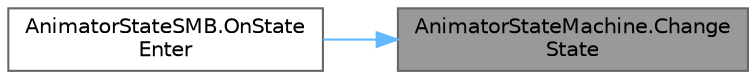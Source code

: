 digraph "AnimatorStateMachine.ChangeState"
{
 // LATEX_PDF_SIZE
  bgcolor="transparent";
  edge [fontname=Helvetica,fontsize=10,labelfontname=Helvetica,labelfontsize=10];
  node [fontname=Helvetica,fontsize=10,shape=box,height=0.2,width=0.4];
  rankdir="RL";
  Node1 [id="Node000001",label="AnimatorStateMachine.Change\lState",height=0.2,width=0.4,color="gray40", fillcolor="grey60", style="filled", fontcolor="black",tooltip=" "];
  Node1 -> Node2 [id="edge1_Node000001_Node000002",dir="back",color="steelblue1",style="solid",tooltip=" "];
  Node2 [id="Node000002",label="AnimatorStateSMB.OnState\lEnter",height=0.2,width=0.4,color="grey40", fillcolor="white", style="filled",URL="$class_animator_state_s_m_b.html#a76f96e633838e49de5cab19b95506113",tooltip=" "];
}
